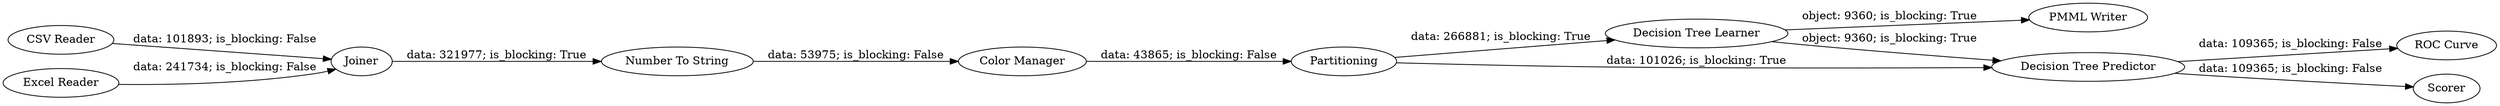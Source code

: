 digraph {
	"-5970161785626899610_2" [label="CSV Reader"]
	"-5970161785626899610_10" [label="ROC Curve"]
	"-5970161785626899610_8" [label="PMML Writer"]
	"-5970161785626899610_3" [label=Joiner]
	"-5970161785626899610_5" [label="Color Manager"]
	"-5970161785626899610_1" [label="Excel Reader"]
	"-5970161785626899610_4" [label="Number To String"]
	"-5970161785626899610_7" [label="Decision Tree Learner"]
	"-5970161785626899610_6" [label=Partitioning]
	"-5970161785626899610_9" [label="Decision Tree Predictor"]
	"-5970161785626899610_11" [label=Scorer]
	"-5970161785626899610_6" -> "-5970161785626899610_7" [label="data: 266881; is_blocking: True"]
	"-5970161785626899610_5" -> "-5970161785626899610_6" [label="data: 43865; is_blocking: False"]
	"-5970161785626899610_3" -> "-5970161785626899610_4" [label="data: 321977; is_blocking: True"]
	"-5970161785626899610_7" -> "-5970161785626899610_9" [label="object: 9360; is_blocking: True"]
	"-5970161785626899610_6" -> "-5970161785626899610_9" [label="data: 101026; is_blocking: True"]
	"-5970161785626899610_2" -> "-5970161785626899610_3" [label="data: 101893; is_blocking: False"]
	"-5970161785626899610_7" -> "-5970161785626899610_8" [label="object: 9360; is_blocking: True"]
	"-5970161785626899610_4" -> "-5970161785626899610_5" [label="data: 53975; is_blocking: False"]
	"-5970161785626899610_1" -> "-5970161785626899610_3" [label="data: 241734; is_blocking: False"]
	"-5970161785626899610_9" -> "-5970161785626899610_11" [label="data: 109365; is_blocking: False"]
	"-5970161785626899610_9" -> "-5970161785626899610_10" [label="data: 109365; is_blocking: False"]
	rankdir=LR
}
